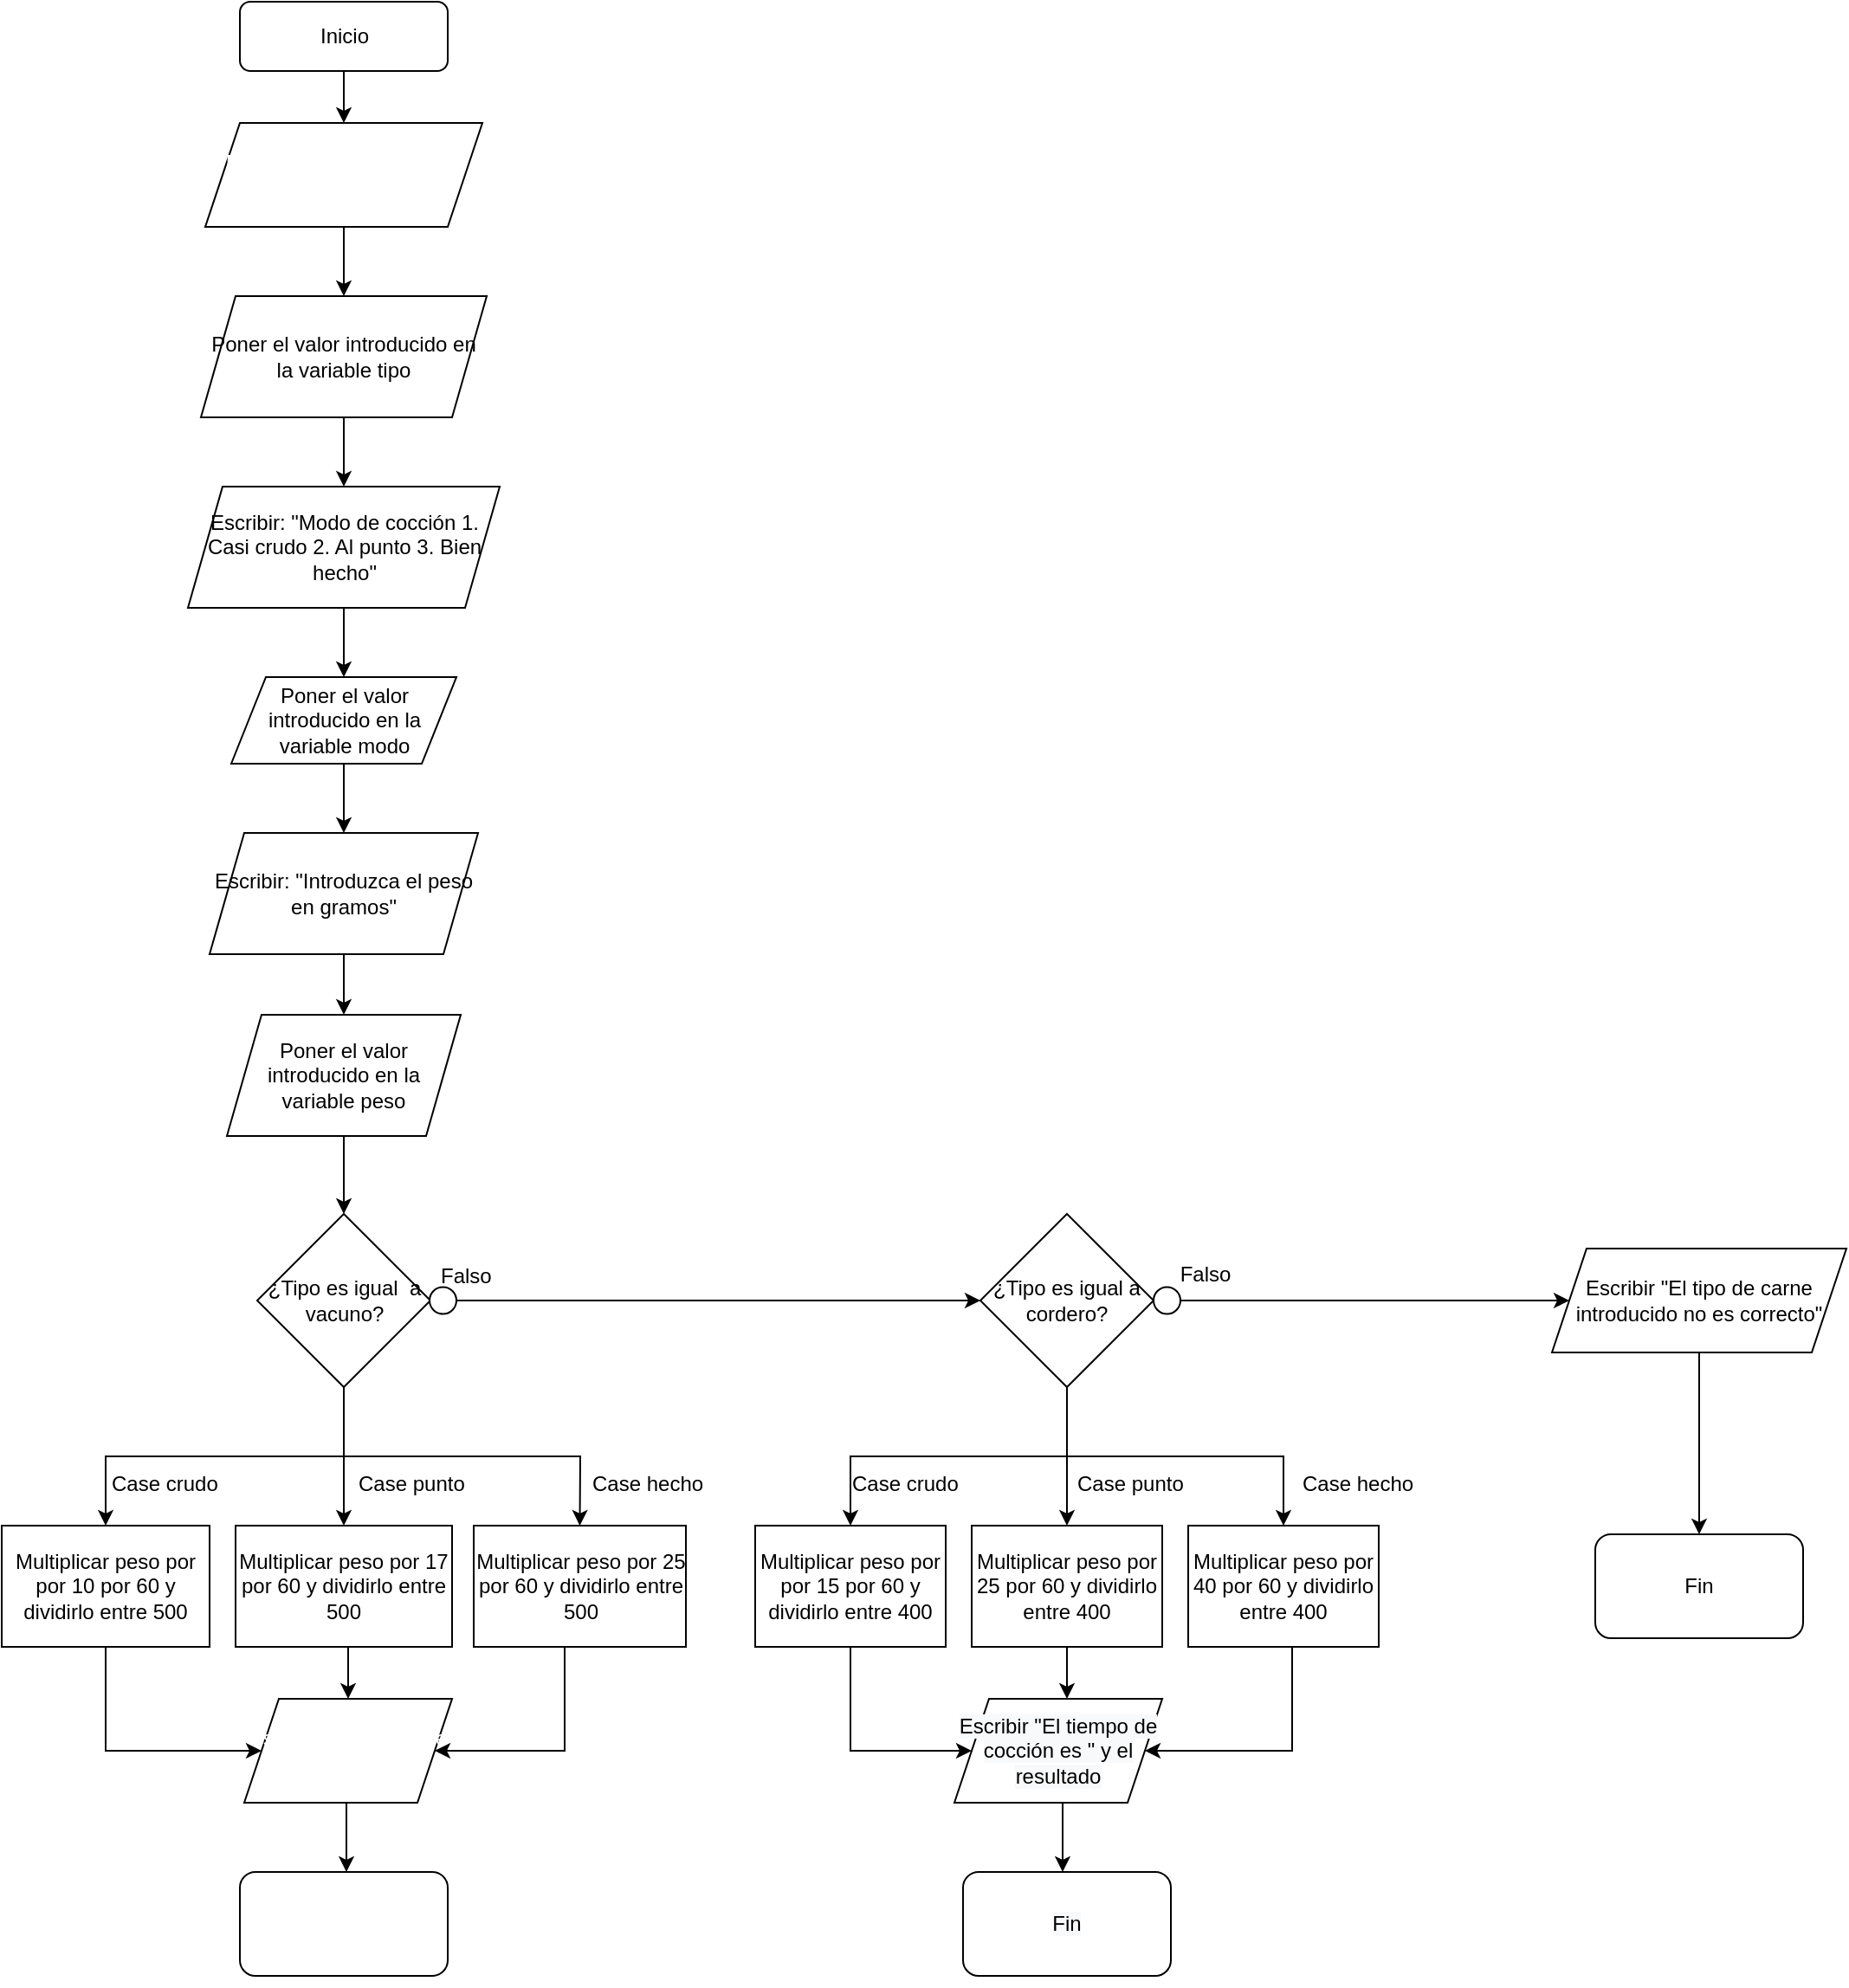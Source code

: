 <mxfile>
    <diagram id="C5RBs43oDa-KdzZeNtuy" name="Page-1">
        <mxGraphModel dx="1265" dy="444" grid="1" gridSize="10" guides="1" tooltips="1" connect="1" arrows="1" fold="1" page="1" pageScale="1" pageWidth="827" pageHeight="1169" math="0" shadow="0">
            <root>
                <mxCell id="WIyWlLk6GJQsqaUBKTNV-0"/>
                <mxCell id="WIyWlLk6GJQsqaUBKTNV-1" parent="WIyWlLk6GJQsqaUBKTNV-0"/>
                <mxCell id="kJD3y-_oCrTrb81wseK7-88" value="" style="edgeStyle=orthogonalEdgeStyle;rounded=0;orthogonalLoop=1;jettySize=auto;html=1;" parent="WIyWlLk6GJQsqaUBKTNV-1" source="WIyWlLk6GJQsqaUBKTNV-3" target="kJD3y-_oCrTrb81wseK7-0" edge="1">
                    <mxGeometry relative="1" as="geometry"/>
                </mxCell>
                <mxCell id="WIyWlLk6GJQsqaUBKTNV-3" value="Inicio" style="rounded=1;whiteSpace=wrap;html=1;fontSize=12;glass=0;strokeWidth=1;shadow=0;" parent="WIyWlLk6GJQsqaUBKTNV-1" vertex="1">
                    <mxGeometry x="92.5" width="120" height="40" as="geometry"/>
                </mxCell>
                <mxCell id="kJD3y-_oCrTrb81wseK7-87" value="" style="edgeStyle=orthogonalEdgeStyle;rounded=0;orthogonalLoop=1;jettySize=auto;html=1;" parent="WIyWlLk6GJQsqaUBKTNV-1" source="kJD3y-_oCrTrb81wseK7-0" target="kJD3y-_oCrTrb81wseK7-2" edge="1">
                    <mxGeometry relative="1" as="geometry"/>
                </mxCell>
                <mxCell id="kJD3y-_oCrTrb81wseK7-0" value="&lt;span style=&quot;font-family: &amp;#34;helvetica&amp;#34; ; font-size: 12px ; font-style: normal ; font-weight: 400 ; letter-spacing: normal ; text-align: center ; text-indent: 0px ; text-transform: none ; word-spacing: 0px ; display: inline ; float: none&quot;&gt;&lt;font color=&quot;#ffffff&quot;&gt;Escribir &quot;Tipo de carne: 1. Vacuno 2. Cordero&quot;&lt;/font&gt;&lt;/span&gt;" style="shape=parallelogram;perimeter=parallelogramPerimeter;whiteSpace=wrap;html=1;fixedSize=1;" parent="WIyWlLk6GJQsqaUBKTNV-1" vertex="1">
                    <mxGeometry x="72.5" y="70" width="160" height="60" as="geometry"/>
                </mxCell>
                <mxCell id="kJD3y-_oCrTrb81wseK7-85" value="" style="edgeStyle=orthogonalEdgeStyle;rounded=0;orthogonalLoop=1;jettySize=auto;html=1;" parent="WIyWlLk6GJQsqaUBKTNV-1" source="kJD3y-_oCrTrb81wseK7-9" target="kJD3y-_oCrTrb81wseK7-11" edge="1">
                    <mxGeometry relative="1" as="geometry"/>
                </mxCell>
                <mxCell id="kJD3y-_oCrTrb81wseK7-9" value="Escribir: &quot;Modo de cocción 1. Casi crudo 2. Al punto 3. Bien hecho&quot;" style="shape=parallelogram;perimeter=parallelogramPerimeter;whiteSpace=wrap;html=1;fixedSize=1;" parent="WIyWlLk6GJQsqaUBKTNV-1" vertex="1">
                    <mxGeometry x="62.5" y="280" width="180" height="70" as="geometry"/>
                </mxCell>
                <mxCell id="kJD3y-_oCrTrb81wseK7-89" value="" style="edgeStyle=orthogonalEdgeStyle;rounded=0;orthogonalLoop=1;jettySize=auto;html=1;" parent="WIyWlLk6GJQsqaUBKTNV-1" source="kJD3y-_oCrTrb81wseK7-11" target="kJD3y-_oCrTrb81wseK7-18" edge="1">
                    <mxGeometry relative="1" as="geometry"/>
                </mxCell>
                <mxCell id="kJD3y-_oCrTrb81wseK7-11" value="Poner el valor introducido en la variable modo" style="shape=parallelogram;perimeter=parallelogramPerimeter;whiteSpace=wrap;html=1;fixedSize=1;" parent="WIyWlLk6GJQsqaUBKTNV-1" vertex="1">
                    <mxGeometry x="87.5" y="390" width="130" height="50" as="geometry"/>
                </mxCell>
                <mxCell id="kJD3y-_oCrTrb81wseK7-86" value="" style="edgeStyle=orthogonalEdgeStyle;rounded=0;orthogonalLoop=1;jettySize=auto;html=1;" parent="WIyWlLk6GJQsqaUBKTNV-1" source="kJD3y-_oCrTrb81wseK7-2" target="kJD3y-_oCrTrb81wseK7-9" edge="1">
                    <mxGeometry relative="1" as="geometry"/>
                </mxCell>
                <mxCell id="kJD3y-_oCrTrb81wseK7-2" value="Poner el valor introducido en la variable tipo" style="shape=parallelogram;perimeter=parallelogramPerimeter;whiteSpace=wrap;html=1;fixedSize=1;" parent="WIyWlLk6GJQsqaUBKTNV-1" vertex="1">
                    <mxGeometry x="70" y="170" width="165" height="70" as="geometry"/>
                </mxCell>
                <mxCell id="kJD3y-_oCrTrb81wseK7-97" value="" style="edgeStyle=orthogonalEdgeStyle;rounded=0;orthogonalLoop=1;jettySize=auto;html=1;" parent="WIyWlLk6GJQsqaUBKTNV-1" source="kJD3y-_oCrTrb81wseK7-18" target="kJD3y-_oCrTrb81wseK7-20" edge="1">
                    <mxGeometry relative="1" as="geometry"/>
                </mxCell>
                <mxCell id="kJD3y-_oCrTrb81wseK7-18" value="Escribir: &quot;Introduzca el peso en gramos&quot;" style="shape=parallelogram;perimeter=parallelogramPerimeter;whiteSpace=wrap;html=1;fixedSize=1;" parent="WIyWlLk6GJQsqaUBKTNV-1" vertex="1">
                    <mxGeometry x="75" y="480" width="155" height="70" as="geometry"/>
                </mxCell>
                <mxCell id="kJD3y-_oCrTrb81wseK7-91" value="" style="edgeStyle=orthogonalEdgeStyle;rounded=0;orthogonalLoop=1;jettySize=auto;html=1;" parent="WIyWlLk6GJQsqaUBKTNV-1" source="kJD3y-_oCrTrb81wseK7-20" target="kJD3y-_oCrTrb81wseK7-22" edge="1">
                    <mxGeometry relative="1" as="geometry"/>
                </mxCell>
                <mxCell id="kJD3y-_oCrTrb81wseK7-20" value="Poner el valor introducido en la variable peso" style="shape=parallelogram;perimeter=parallelogramPerimeter;whiteSpace=wrap;html=1;fixedSize=1;" parent="WIyWlLk6GJQsqaUBKTNV-1" vertex="1">
                    <mxGeometry x="85" y="585" width="135" height="70" as="geometry"/>
                </mxCell>
                <mxCell id="kJD3y-_oCrTrb81wseK7-92" value="" style="edgeStyle=orthogonalEdgeStyle;rounded=0;orthogonalLoop=1;jettySize=auto;html=1;exitX=0.5;exitY=1;exitDx=0;exitDy=0;" parent="WIyWlLk6GJQsqaUBKTNV-1" source="kJD3y-_oCrTrb81wseK7-22" target="kJD3y-_oCrTrb81wseK7-35" edge="1">
                    <mxGeometry relative="1" as="geometry">
                        <mxPoint x="290" y="840" as="sourcePoint"/>
                    </mxGeometry>
                </mxCell>
                <mxCell id="kJD3y-_oCrTrb81wseK7-22" value="¿Tipo es igual&amp;nbsp; a vacuno?" style="rhombus;whiteSpace=wrap;html=1;" parent="WIyWlLk6GJQsqaUBKTNV-1" vertex="1">
                    <mxGeometry x="102.5" y="700" width="100" height="100" as="geometry"/>
                </mxCell>
                <mxCell id="kJD3y-_oCrTrb81wseK7-31" value="" style="edgeStyle=orthogonalEdgeStyle;rounded=0;orthogonalLoop=1;jettySize=auto;html=1;startArrow=none;" parent="WIyWlLk6GJQsqaUBKTNV-1" source="kJD3y-_oCrTrb81wseK7-29" target="kJD3y-_oCrTrb81wseK7-30" edge="1">
                    <mxGeometry relative="1" as="geometry"/>
                </mxCell>
                <mxCell id="kJD3y-_oCrTrb81wseK7-101" value="" style="edgeStyle=orthogonalEdgeStyle;rounded=0;orthogonalLoop=1;jettySize=auto;html=1;entryX=0.5;entryY=0;entryDx=0;entryDy=0;" parent="WIyWlLk6GJQsqaUBKTNV-1" source="kJD3y-_oCrTrb81wseK7-24" target="kJD3y-_oCrTrb81wseK7-67" edge="1">
                    <mxGeometry relative="1" as="geometry">
                        <mxPoint x="440" y="840" as="targetPoint"/>
                        <Array as="points">
                            <mxPoint x="570" y="870"/>
                            <mxPoint x="570" y="870"/>
                        </Array>
                    </mxGeometry>
                </mxCell>
                <mxCell id="kJD3y-_oCrTrb81wseK7-24" value="¿Tipo es igual a cordero?" style="rhombus;whiteSpace=wrap;html=1;" parent="WIyWlLk6GJQsqaUBKTNV-1" vertex="1">
                    <mxGeometry x="520" y="700" width="100" height="100" as="geometry"/>
                </mxCell>
                <mxCell id="kJD3y-_oCrTrb81wseK7-28" value="Falso" style="text;strokeColor=none;fillColor=none;align=left;verticalAlign=middle;spacingLeft=4;spacingRight=4;overflow=hidden;points=[[0,0.5],[1,0.5]];portConstraint=eastwest;rotatable=0;" parent="WIyWlLk6GJQsqaUBKTNV-1" vertex="1">
                    <mxGeometry x="202.5" y="720" width="55" height="30" as="geometry"/>
                </mxCell>
                <mxCell id="kJD3y-_oCrTrb81wseK7-119" value="" style="edgeStyle=elbowEdgeStyle;rounded=0;orthogonalLoop=1;jettySize=auto;html=1;" parent="WIyWlLk6GJQsqaUBKTNV-1" source="kJD3y-_oCrTrb81wseK7-30" target="kJD3y-_oCrTrb81wseK7-71" edge="1">
                    <mxGeometry relative="1" as="geometry"/>
                </mxCell>
                <mxCell id="kJD3y-_oCrTrb81wseK7-30" value="Escribir &quot;El tipo de carne introducido no es correcto&quot;" style="shape=parallelogram;perimeter=parallelogramPerimeter;whiteSpace=wrap;html=1;fixedSize=1;" parent="WIyWlLk6GJQsqaUBKTNV-1" vertex="1">
                    <mxGeometry x="850" y="720" width="170" height="60" as="geometry"/>
                </mxCell>
                <mxCell id="kJD3y-_oCrTrb81wseK7-32" value="Falso" style="text;html=1;strokeColor=none;fillColor=none;align=center;verticalAlign=middle;whiteSpace=wrap;rounded=0;" parent="WIyWlLk6GJQsqaUBKTNV-1" vertex="1">
                    <mxGeometry x="620" y="720" width="60" height="30" as="geometry"/>
                </mxCell>
                <mxCell id="kJD3y-_oCrTrb81wseK7-113" value="" style="edgeStyle=elbowEdgeStyle;rounded=0;orthogonalLoop=1;jettySize=auto;html=1;exitX=0.5;exitY=1;exitDx=0;exitDy=0;entryX=0;entryY=0.5;entryDx=0;entryDy=0;" parent="WIyWlLk6GJQsqaUBKTNV-1" source="kJD3y-_oCrTrb81wseK7-34" target="kJD3y-_oCrTrb81wseK7-109" edge="1">
                    <mxGeometry relative="1" as="geometry">
                        <mxPoint x="15" y="980" as="targetPoint"/>
                        <Array as="points">
                            <mxPoint x="15" y="980"/>
                        </Array>
                    </mxGeometry>
                </mxCell>
                <mxCell id="kJD3y-_oCrTrb81wseK7-34" value="Multiplicar peso por por 10 por 60 y dividirlo entre 500" style="rounded=0;whiteSpace=wrap;html=1;" parent="WIyWlLk6GJQsqaUBKTNV-1" vertex="1">
                    <mxGeometry x="-45" y="880" width="120" height="70" as="geometry"/>
                </mxCell>
                <mxCell id="kJD3y-_oCrTrb81wseK7-115" value="" style="edgeStyle=elbowEdgeStyle;rounded=0;orthogonalLoop=1;jettySize=auto;html=1;" parent="WIyWlLk6GJQsqaUBKTNV-1" source="kJD3y-_oCrTrb81wseK7-35" target="kJD3y-_oCrTrb81wseK7-109" edge="1">
                    <mxGeometry relative="1" as="geometry"/>
                </mxCell>
                <mxCell id="kJD3y-_oCrTrb81wseK7-35" value="Multiplicar peso por 17 por 60 y dividirlo entre 500" style="rounded=0;whiteSpace=wrap;html=1;" parent="WIyWlLk6GJQsqaUBKTNV-1" vertex="1">
                    <mxGeometry x="90" y="880" width="125" height="70" as="geometry"/>
                </mxCell>
                <mxCell id="kJD3y-_oCrTrb81wseK7-117" value="" style="edgeStyle=elbowEdgeStyle;rounded=0;orthogonalLoop=1;jettySize=auto;html=1;exitX=0.5;exitY=1;exitDx=0;exitDy=0;" parent="WIyWlLk6GJQsqaUBKTNV-1" source="kJD3y-_oCrTrb81wseK7-36" target="kJD3y-_oCrTrb81wseK7-109" edge="1">
                    <mxGeometry relative="1" as="geometry">
                        <mxPoint x="289" y="980" as="targetPoint"/>
                        <Array as="points">
                            <mxPoint x="280" y="1010"/>
                        </Array>
                    </mxGeometry>
                </mxCell>
                <mxCell id="kJD3y-_oCrTrb81wseK7-36" value="&lt;span&gt;Multiplicar peso por 25 por 60 y dividirlo entre 500&lt;/span&gt;" style="rounded=0;whiteSpace=wrap;html=1;" parent="WIyWlLk6GJQsqaUBKTNV-1" vertex="1">
                    <mxGeometry x="227.5" y="880" width="122.5" height="70" as="geometry"/>
                </mxCell>
                <mxCell id="kJD3y-_oCrTrb81wseK7-29" value="" style="ellipse;whiteSpace=wrap;html=1;aspect=fixed;" parent="WIyWlLk6GJQsqaUBKTNV-1" vertex="1">
                    <mxGeometry x="620" y="742.25" width="15.5" height="15.5" as="geometry"/>
                </mxCell>
                <mxCell id="kJD3y-_oCrTrb81wseK7-123" value="" style="edgeStyle=elbowEdgeStyle;rounded=0;orthogonalLoop=1;jettySize=auto;html=1;entryX=0;entryY=0.5;entryDx=0;entryDy=0;exitX=0.5;exitY=1;exitDx=0;exitDy=0;" parent="WIyWlLk6GJQsqaUBKTNV-1" source="kJD3y-_oCrTrb81wseK7-66" target="kJD3y-_oCrTrb81wseK7-121" edge="1">
                    <mxGeometry relative="1" as="geometry">
                        <mxPoint x="445" y="1010" as="targetPoint"/>
                        <Array as="points">
                            <mxPoint x="445" y="1010"/>
                            <mxPoint x="445" y="990"/>
                        </Array>
                    </mxGeometry>
                </mxCell>
                <mxCell id="kJD3y-_oCrTrb81wseK7-66" value="Multiplicar peso por por 15 por 60 y dividirlo entre 400" style="rounded=0;whiteSpace=wrap;html=1;" parent="WIyWlLk6GJQsqaUBKTNV-1" vertex="1">
                    <mxGeometry x="390" y="880" width="110" height="70" as="geometry"/>
                </mxCell>
                <mxCell id="kJD3y-_oCrTrb81wseK7-124" value="" style="edgeStyle=elbowEdgeStyle;rounded=0;orthogonalLoop=1;jettySize=auto;html=1;" parent="WIyWlLk6GJQsqaUBKTNV-1" source="kJD3y-_oCrTrb81wseK7-67" target="kJD3y-_oCrTrb81wseK7-121" edge="1">
                    <mxGeometry relative="1" as="geometry"/>
                </mxCell>
                <mxCell id="kJD3y-_oCrTrb81wseK7-67" value="Multiplicar peso por 25 por 60 y dividirlo entre 400" style="rounded=0;whiteSpace=wrap;html=1;" parent="WIyWlLk6GJQsqaUBKTNV-1" vertex="1">
                    <mxGeometry x="515" y="880" width="110" height="70" as="geometry"/>
                </mxCell>
                <mxCell id="kJD3y-_oCrTrb81wseK7-125" value="" style="edgeStyle=elbowEdgeStyle;rounded=0;orthogonalLoop=1;jettySize=auto;html=1;entryX=1;entryY=0.5;entryDx=0;entryDy=0;exitX=0.5;exitY=1;exitDx=0;exitDy=0;" parent="WIyWlLk6GJQsqaUBKTNV-1" source="kJD3y-_oCrTrb81wseK7-68" target="kJD3y-_oCrTrb81wseK7-121" edge="1">
                    <mxGeometry relative="1" as="geometry">
                        <mxPoint x="640" y="1040" as="targetPoint"/>
                        <Array as="points">
                            <mxPoint x="700" y="980"/>
                        </Array>
                    </mxGeometry>
                </mxCell>
                <mxCell id="kJD3y-_oCrTrb81wseK7-68" value="&lt;span&gt;Multiplicar peso por 40 por 60 y dividirlo entre 400&lt;/span&gt;" style="rounded=0;whiteSpace=wrap;html=1;" parent="WIyWlLk6GJQsqaUBKTNV-1" vertex="1">
                    <mxGeometry x="640" y="880" width="110" height="70" as="geometry"/>
                </mxCell>
                <mxCell id="kJD3y-_oCrTrb81wseK7-71" value="&lt;span&gt;Fin&lt;/span&gt;" style="rounded=1;whiteSpace=wrap;html=1;" parent="WIyWlLk6GJQsqaUBKTNV-1" vertex="1">
                    <mxGeometry x="875" y="885" width="120" height="60" as="geometry"/>
                </mxCell>
                <mxCell id="kJD3y-_oCrTrb81wseK7-95" value="" style="endArrow=classic;html=1;rounded=0;entryX=0.5;entryY=0;entryDx=0;entryDy=0;" parent="WIyWlLk6GJQsqaUBKTNV-1" target="kJD3y-_oCrTrb81wseK7-36" edge="1">
                    <mxGeometry width="50" height="50" relative="1" as="geometry">
                        <mxPoint x="150" y="840" as="sourcePoint"/>
                        <mxPoint x="410" y="730" as="targetPoint"/>
                        <Array as="points">
                            <mxPoint x="289" y="840"/>
                        </Array>
                    </mxGeometry>
                </mxCell>
                <mxCell id="kJD3y-_oCrTrb81wseK7-96" value="" style="endArrow=classic;html=1;rounded=0;entryX=0.5;entryY=0;entryDx=0;entryDy=0;" parent="WIyWlLk6GJQsqaUBKTNV-1" target="kJD3y-_oCrTrb81wseK7-34" edge="1">
                    <mxGeometry width="50" height="50" relative="1" as="geometry">
                        <mxPoint x="150" y="840" as="sourcePoint"/>
                        <mxPoint y="640" as="targetPoint"/>
                        <Array as="points">
                            <mxPoint x="15" y="840"/>
                        </Array>
                    </mxGeometry>
                </mxCell>
                <mxCell id="kJD3y-_oCrTrb81wseK7-100" value="" style="edgeStyle=orthogonalEdgeStyle;rounded=0;orthogonalLoop=1;jettySize=auto;html=1;entryX=0;entryY=0.5;entryDx=0;entryDy=0;" parent="WIyWlLk6GJQsqaUBKTNV-1" source="kJD3y-_oCrTrb81wseK7-27" target="kJD3y-_oCrTrb81wseK7-24" edge="1">
                    <mxGeometry relative="1" as="geometry"/>
                </mxCell>
                <mxCell id="kJD3y-_oCrTrb81wseK7-27" value="" style="ellipse;whiteSpace=wrap;html=1;aspect=fixed;" parent="WIyWlLk6GJQsqaUBKTNV-1" vertex="1">
                    <mxGeometry x="202" y="742.25" width="15.5" height="15.5" as="geometry"/>
                </mxCell>
                <mxCell id="kJD3y-_oCrTrb81wseK7-102" value="" style="endArrow=classic;html=1;rounded=0;entryX=0.5;entryY=0;entryDx=0;entryDy=0;" parent="WIyWlLk6GJQsqaUBKTNV-1" target="kJD3y-_oCrTrb81wseK7-66" edge="1">
                    <mxGeometry width="50" height="50" relative="1" as="geometry">
                        <mxPoint x="570" y="840" as="sourcePoint"/>
                        <mxPoint x="410" y="630" as="targetPoint"/>
                        <Array as="points">
                            <mxPoint x="445" y="840"/>
                        </Array>
                    </mxGeometry>
                </mxCell>
                <mxCell id="kJD3y-_oCrTrb81wseK7-103" value="" style="endArrow=classic;html=1;rounded=0;entryX=0.5;entryY=0;entryDx=0;entryDy=0;" parent="WIyWlLk6GJQsqaUBKTNV-1" target="kJD3y-_oCrTrb81wseK7-68" edge="1">
                    <mxGeometry width="50" height="50" relative="1" as="geometry">
                        <mxPoint x="570" y="840" as="sourcePoint"/>
                        <mxPoint x="410" y="630" as="targetPoint"/>
                        <Array as="points">
                            <mxPoint x="695" y="840"/>
                        </Array>
                    </mxGeometry>
                </mxCell>
                <mxCell id="kJD3y-_oCrTrb81wseK7-104" value="Case crudo" style="text;strokeColor=none;fillColor=none;align=left;verticalAlign=middle;spacingLeft=4;spacingRight=4;overflow=hidden;points=[[0,0.5],[1,0.5]];portConstraint=eastwest;rotatable=0;" parent="WIyWlLk6GJQsqaUBKTNV-1" vertex="1">
                    <mxGeometry x="12.5" y="840" width="80" height="30" as="geometry"/>
                </mxCell>
                <mxCell id="kJD3y-_oCrTrb81wseK7-105" value="Case punto" style="text;strokeColor=none;fillColor=none;align=left;verticalAlign=middle;spacingLeft=4;spacingRight=4;overflow=hidden;points=[[0,0.5],[1,0.5]];portConstraint=eastwest;rotatable=0;" parent="WIyWlLk6GJQsqaUBKTNV-1" vertex="1">
                    <mxGeometry x="155" y="840" width="80" height="30" as="geometry"/>
                </mxCell>
                <mxCell id="kJD3y-_oCrTrb81wseK7-106" value="Case hecho" style="text;strokeColor=none;fillColor=none;align=left;verticalAlign=middle;spacingLeft=4;spacingRight=4;overflow=hidden;points=[[0,0.5],[1,0.5]];portConstraint=eastwest;rotatable=0;" parent="WIyWlLk6GJQsqaUBKTNV-1" vertex="1">
                    <mxGeometry x="290" y="840" width="80" height="30" as="geometry"/>
                </mxCell>
                <mxCell id="kJD3y-_oCrTrb81wseK7-116" value="" style="edgeStyle=elbowEdgeStyle;rounded=0;orthogonalLoop=1;jettySize=auto;html=1;" parent="WIyWlLk6GJQsqaUBKTNV-1" source="kJD3y-_oCrTrb81wseK7-109" target="kJD3y-_oCrTrb81wseK7-110" edge="1">
                    <mxGeometry relative="1" as="geometry"/>
                </mxCell>
                <mxCell id="kJD3y-_oCrTrb81wseK7-109" value="&lt;font color=&quot;#ffffff&quot;&gt;&lt;br&gt;&lt;span style=&quot;font-family: &amp;#34;helvetica&amp;#34; ; font-size: 12px ; font-style: normal ; font-weight: 400 ; letter-spacing: normal ; text-align: center ; text-indent: 0px ; text-transform: none ; word-spacing: 0px ; display: inline ; float: none&quot;&gt;Escribir &quot;El tiempo de cocción es &quot; y el resultado&lt;/span&gt;&lt;br&gt;&lt;/font&gt;" style="shape=parallelogram;perimeter=parallelogramPerimeter;whiteSpace=wrap;html=1;fixedSize=1;" parent="WIyWlLk6GJQsqaUBKTNV-1" vertex="1">
                    <mxGeometry x="95" y="980" width="120" height="60" as="geometry"/>
                </mxCell>
                <mxCell id="kJD3y-_oCrTrb81wseK7-110" value="&lt;font color=&quot;#ffffff&quot;&gt;Fin&lt;br&gt;&lt;/font&gt;" style="rounded=1;whiteSpace=wrap;html=1;" parent="WIyWlLk6GJQsqaUBKTNV-1" vertex="1">
                    <mxGeometry x="92.5" y="1080" width="120" height="60" as="geometry"/>
                </mxCell>
                <mxCell id="kJD3y-_oCrTrb81wseK7-130" value="" style="edgeStyle=elbowEdgeStyle;rounded=0;orthogonalLoop=1;jettySize=auto;html=1;" parent="WIyWlLk6GJQsqaUBKTNV-1" source="kJD3y-_oCrTrb81wseK7-121" target="kJD3y-_oCrTrb81wseK7-128" edge="1">
                    <mxGeometry relative="1" as="geometry"/>
                </mxCell>
                <mxCell id="kJD3y-_oCrTrb81wseK7-121" value="&#10;&#10;&lt;span style=&quot;color: rgb(0, 0, 0); font-family: helvetica; font-size: 12px; font-style: normal; font-weight: 400; letter-spacing: normal; text-align: center; text-indent: 0px; text-transform: none; word-spacing: 0px; background-color: rgb(248, 249, 250); display: inline; float: none;&quot;&gt;Escribir &quot;El tiempo de cocción es &quot; y el resultado&lt;/span&gt;&#10;&#10;" style="shape=parallelogram;perimeter=parallelogramPerimeter;whiteSpace=wrap;html=1;fixedSize=1;" parent="WIyWlLk6GJQsqaUBKTNV-1" vertex="1">
                    <mxGeometry x="505" y="980" width="120" height="60" as="geometry"/>
                </mxCell>
                <mxCell id="kJD3y-_oCrTrb81wseK7-128" value="&#10;&#10;&lt;span style=&quot;color: rgb(0, 0, 0); font-family: helvetica; font-size: 12px; font-style: normal; font-weight: 400; letter-spacing: normal; text-align: center; text-indent: 0px; text-transform: none; word-spacing: 0px; background-color: rgb(248, 249, 250); display: inline; float: none;&quot;&gt;Fin&lt;/span&gt;&#10;&#10;" style="rounded=1;whiteSpace=wrap;html=1;" parent="WIyWlLk6GJQsqaUBKTNV-1" vertex="1">
                    <mxGeometry x="510" y="1080" width="120" height="60" as="geometry"/>
                </mxCell>
                <mxCell id="lE8H2aPfAQ1n_LlINeU5-0" value="Case crudo" style="text;strokeColor=none;fillColor=none;align=left;verticalAlign=middle;spacingLeft=4;spacingRight=4;overflow=hidden;points=[[0,0.5],[1,0.5]];portConstraint=eastwest;rotatable=0;" parent="WIyWlLk6GJQsqaUBKTNV-1" vertex="1">
                    <mxGeometry x="440" y="840" width="80" height="30" as="geometry"/>
                </mxCell>
                <mxCell id="lE8H2aPfAQ1n_LlINeU5-1" value="Case punto" style="text;strokeColor=none;fillColor=none;align=left;verticalAlign=middle;spacingLeft=4;spacingRight=4;overflow=hidden;points=[[0,0.5],[1,0.5]];portConstraint=eastwest;rotatable=0;" parent="WIyWlLk6GJQsqaUBKTNV-1" vertex="1">
                    <mxGeometry x="570" y="840" width="80" height="30" as="geometry"/>
                </mxCell>
                <mxCell id="lE8H2aPfAQ1n_LlINeU5-2" value="Case hecho" style="text;strokeColor=none;fillColor=none;align=left;verticalAlign=middle;spacingLeft=4;spacingRight=4;overflow=hidden;points=[[0,0.5],[1,0.5]];portConstraint=eastwest;rotatable=0;" parent="WIyWlLk6GJQsqaUBKTNV-1" vertex="1">
                    <mxGeometry x="700" y="840" width="80" height="30" as="geometry"/>
                </mxCell>
            </root>
        </mxGraphModel>
    </diagram>
</mxfile>